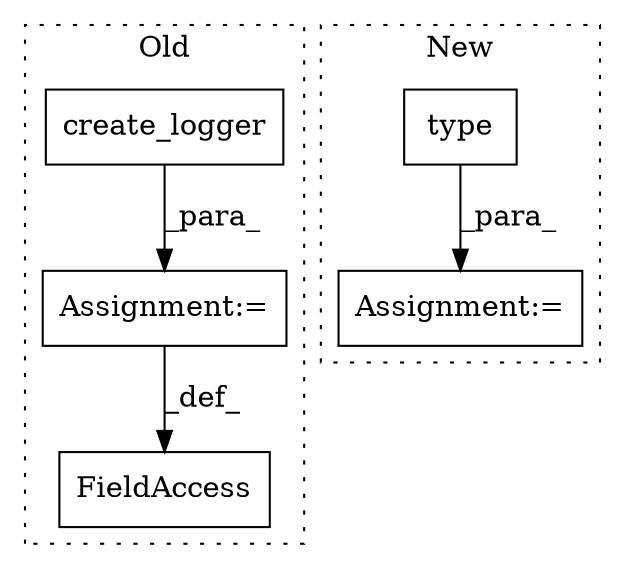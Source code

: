 digraph G {
subgraph cluster0 {
1 [label="create_logger" a="32" s="252" l="15" shape="box"];
3 [label="FieldAccess" a="22" s="245" l="6" shape="box"];
4 [label="Assignment:=" a="7" s="251" l="1" shape="box"];
label = "Old";
style="dotted";
}
subgraph cluster1 {
2 [label="type" a="32" s="383,392" l="5,1" shape="box"];
5 [label="Assignment:=" a="7" s="382" l="1" shape="box"];
label = "New";
style="dotted";
}
1 -> 4 [label="_para_"];
2 -> 5 [label="_para_"];
4 -> 3 [label="_def_"];
}